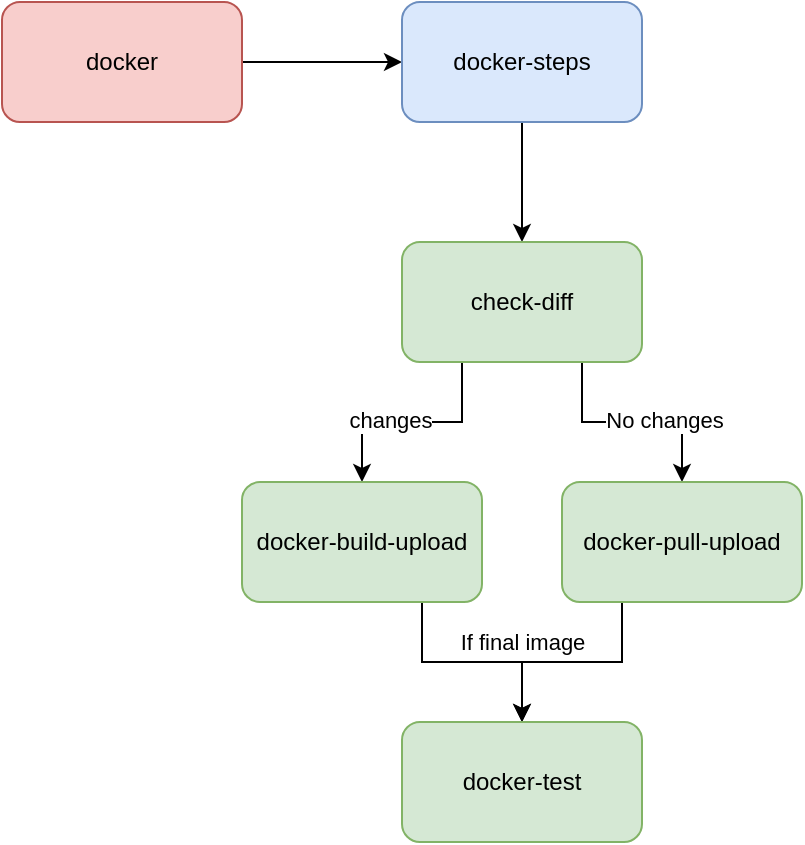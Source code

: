 <mxfile version="26.0.3">
  <diagram name="Page-1" id="MhZWIoq9EH4QVn2t1QWZ">
    <mxGraphModel dx="1050" dy="491" grid="1" gridSize="10" guides="1" tooltips="1" connect="1" arrows="1" fold="1" page="1" pageScale="1" pageWidth="850" pageHeight="1100" math="0" shadow="0">
      <root>
        <mxCell id="0" />
        <mxCell id="1" parent="0" />
        <mxCell id="5uPc17FblMyBe7nU4h_p-3" style="edgeStyle=orthogonalEdgeStyle;rounded=0;orthogonalLoop=1;jettySize=auto;html=1;exitX=1;exitY=0.5;exitDx=0;exitDy=0;entryX=0;entryY=0.5;entryDx=0;entryDy=0;" parent="1" source="5uPc17FblMyBe7nU4h_p-1" target="5uPc17FblMyBe7nU4h_p-2" edge="1">
          <mxGeometry relative="1" as="geometry" />
        </mxCell>
        <mxCell id="5uPc17FblMyBe7nU4h_p-1" value="docker" style="rounded=1;whiteSpace=wrap;html=1;fillColor=#f8cecc;strokeColor=#b85450;" parent="1" vertex="1">
          <mxGeometry x="80" y="280" width="120" height="60" as="geometry" />
        </mxCell>
        <mxCell id="5uPc17FblMyBe7nU4h_p-5" style="edgeStyle=orthogonalEdgeStyle;rounded=0;orthogonalLoop=1;jettySize=auto;html=1;exitX=0.5;exitY=1;exitDx=0;exitDy=0;entryX=0.5;entryY=0;entryDx=0;entryDy=0;" parent="1" source="5uPc17FblMyBe7nU4h_p-2" target="5uPc17FblMyBe7nU4h_p-4" edge="1">
          <mxGeometry relative="1" as="geometry" />
        </mxCell>
        <mxCell id="5uPc17FblMyBe7nU4h_p-2" value="docker-steps" style="rounded=1;whiteSpace=wrap;html=1;fillColor=#dae8fc;strokeColor=#6c8ebf;" parent="1" vertex="1">
          <mxGeometry x="280" y="280" width="120" height="60" as="geometry" />
        </mxCell>
        <mxCell id="5uPc17FblMyBe7nU4h_p-10" style="edgeStyle=orthogonalEdgeStyle;rounded=0;orthogonalLoop=1;jettySize=auto;html=1;exitX=0.25;exitY=1;exitDx=0;exitDy=0;entryX=0.5;entryY=0;entryDx=0;entryDy=0;" parent="1" source="5uPc17FblMyBe7nU4h_p-4" target="5uPc17FblMyBe7nU4h_p-6" edge="1">
          <mxGeometry relative="1" as="geometry" />
        </mxCell>
        <mxCell id="5uPc17FblMyBe7nU4h_p-13" value="changes" style="edgeLabel;html=1;align=center;verticalAlign=middle;resizable=0;points=[];" parent="5uPc17FblMyBe7nU4h_p-10" vertex="1" connectable="0">
          <mxGeometry x="0.2" y="-1" relative="1" as="geometry">
            <mxPoint as="offset" />
          </mxGeometry>
        </mxCell>
        <mxCell id="5uPc17FblMyBe7nU4h_p-11" style="edgeStyle=orthogonalEdgeStyle;rounded=0;orthogonalLoop=1;jettySize=auto;html=1;exitX=0.75;exitY=1;exitDx=0;exitDy=0;" parent="1" source="5uPc17FblMyBe7nU4h_p-4" target="5uPc17FblMyBe7nU4h_p-8" edge="1">
          <mxGeometry relative="1" as="geometry" />
        </mxCell>
        <mxCell id="5uPc17FblMyBe7nU4h_p-12" value="No changes" style="edgeLabel;html=1;align=center;verticalAlign=middle;resizable=0;points=[];" parent="5uPc17FblMyBe7nU4h_p-11" vertex="1" connectable="0">
          <mxGeometry x="0.291" y="1" relative="1" as="geometry">
            <mxPoint as="offset" />
          </mxGeometry>
        </mxCell>
        <mxCell id="5uPc17FblMyBe7nU4h_p-4" value="check-diff" style="rounded=1;whiteSpace=wrap;html=1;fillColor=#d5e8d4;strokeColor=#82b366;" parent="1" vertex="1">
          <mxGeometry x="280" y="400" width="120" height="60" as="geometry" />
        </mxCell>
        <mxCell id="5uPc17FblMyBe7nU4h_p-14" style="edgeStyle=orthogonalEdgeStyle;rounded=0;orthogonalLoop=1;jettySize=auto;html=1;exitX=0.75;exitY=1;exitDx=0;exitDy=0;" parent="1" source="5uPc17FblMyBe7nU4h_p-6" target="5uPc17FblMyBe7nU4h_p-9" edge="1">
          <mxGeometry relative="1" as="geometry" />
        </mxCell>
        <mxCell id="5uPc17FblMyBe7nU4h_p-17" value="If final image" style="edgeLabel;html=1;align=center;verticalAlign=middle;resizable=0;points=[];" parent="5uPc17FblMyBe7nU4h_p-14" vertex="1" connectable="0">
          <mxGeometry x="0.091" y="1" relative="1" as="geometry">
            <mxPoint x="20" y="-9" as="offset" />
          </mxGeometry>
        </mxCell>
        <mxCell id="5uPc17FblMyBe7nU4h_p-6" value="docker-build-upload" style="rounded=1;whiteSpace=wrap;html=1;fillColor=#d5e8d4;strokeColor=#82b366;" parent="1" vertex="1">
          <mxGeometry x="200" y="520" width="120" height="60" as="geometry" />
        </mxCell>
        <mxCell id="5uPc17FblMyBe7nU4h_p-16" style="edgeStyle=orthogonalEdgeStyle;rounded=0;orthogonalLoop=1;jettySize=auto;html=1;exitX=0.25;exitY=1;exitDx=0;exitDy=0;entryX=0.5;entryY=0;entryDx=0;entryDy=0;" parent="1" source="5uPc17FblMyBe7nU4h_p-8" target="5uPc17FblMyBe7nU4h_p-9" edge="1">
          <mxGeometry relative="1" as="geometry" />
        </mxCell>
        <mxCell id="5uPc17FblMyBe7nU4h_p-8" value="docker-pull-upload" style="rounded=1;whiteSpace=wrap;html=1;fillColor=#d5e8d4;strokeColor=#82b366;" parent="1" vertex="1">
          <mxGeometry x="360" y="520" width="120" height="60" as="geometry" />
        </mxCell>
        <mxCell id="5uPc17FblMyBe7nU4h_p-9" value="docker-test" style="rounded=1;whiteSpace=wrap;html=1;fillColor=#d5e8d4;strokeColor=#82b366;" parent="1" vertex="1">
          <mxGeometry x="280" y="640" width="120" height="60" as="geometry" />
        </mxCell>
      </root>
    </mxGraphModel>
  </diagram>
</mxfile>
